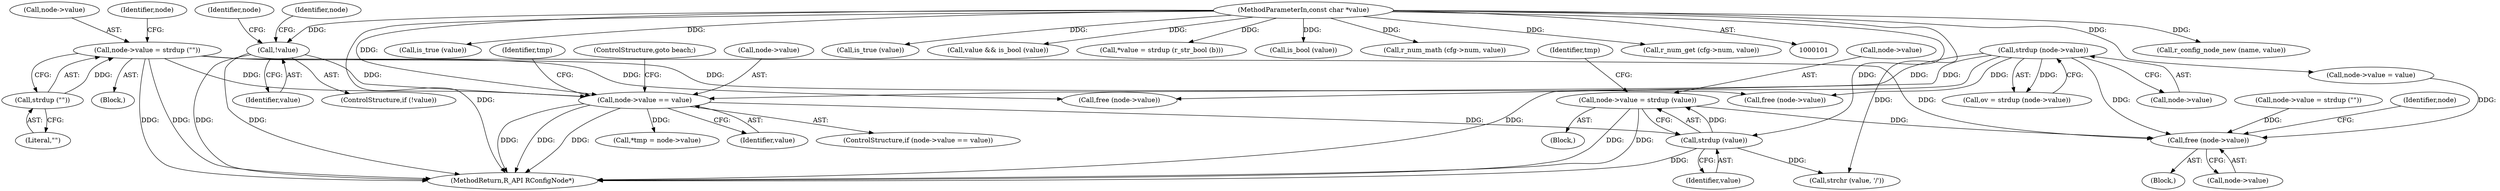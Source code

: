 digraph "0_radare2_f85bc674b2a2256a364fe796351bc1971e106005@API" {
"1000254" [label="(Call,node->value = strdup (value))"];
"1000258" [label="(Call,strdup (value))"];
"1000241" [label="(Call,node->value == value)"];
"1000171" [label="(Call,node->value = strdup (\"\"))"];
"1000175" [label="(Call,strdup (\"\"))"];
"1000156" [label="(Call,strdup (node->value))"];
"1000220" [label="(Call,!value)"];
"1000104" [label="(MethodParameterIn,const char *value)"];
"1000404" [label="(Call,free (node->value))"];
"1000221" [label="(Identifier,value)"];
"1000172" [label="(Call,node->value)"];
"1000317" [label="(Call,r_config_node_new (name, value))"];
"1000187" [label="(Call,is_true (value))"];
"1000339" [label="(Call,is_true (value))"];
"1000212" [label="(Call,node->value = value)"];
"1000175" [label="(Call,strdup (\"\"))"];
"1000227" [label="(Call,node->value = strdup (\"\"))"];
"1000255" [label="(Call,node->value)"];
"1000324" [label="(Call,value && is_bool (value))"];
"1000422" [label="(MethodReturn,R_API RConfigNode*)"];
"1000200" [label="(Call,*value = strdup (r_str_bool (b)))"];
"1000410" [label="(Identifier,node)"];
"1000404" [label="(Call,free (node->value))"];
"1000219" [label="(ControlStructure,if (!value))"];
"1000156" [label="(Call,strdup (node->value))"];
"1000326" [label="(Call,is_bool (value))"];
"1000240" [label="(ControlStructure,if (node->value == value))"];
"1000261" [label="(Identifier,tmp)"];
"1000171" [label="(Call,node->value = strdup (\"\"))"];
"1000104" [label="(MethodParameterIn,const char *value)"];
"1000254" [label="(Call,node->value = strdup (value))"];
"1000241" [label="(Call,node->value == value)"];
"1000287" [label="(Call,r_num_math (cfg->num, value))"];
"1000259" [label="(Identifier,value)"];
"1000242" [label="(Call,node->value)"];
"1000208" [label="(Call,free (node->value))"];
"1000405" [label="(Call,node->value)"];
"1000239" [label="(Block,)"];
"1000223" [label="(Call,free (node->value))"];
"1000250" [label="(Identifier,tmp)"];
"1000247" [label="(ControlStructure,goto beach;)"];
"1000245" [label="(Identifier,value)"];
"1000393" [label="(Block,)"];
"1000268" [label="(Call,strchr (value, '/'))"];
"1000166" [label="(Block,)"];
"1000276" [label="(Call,r_num_get (cfg->num, value))"];
"1000157" [label="(Call,node->value)"];
"1000176" [label="(Literal,\"\")"];
"1000258" [label="(Call,strdup (value))"];
"1000180" [label="(Identifier,node)"];
"1000220" [label="(Call,!value)"];
"1000249" [label="(Call,*tmp = node->value)"];
"1000154" [label="(Call,ov = strdup (node->value))"];
"1000225" [label="(Identifier,node)"];
"1000243" [label="(Identifier,node)"];
"1000254" -> "1000239"  [label="AST: "];
"1000254" -> "1000258"  [label="CFG: "];
"1000255" -> "1000254"  [label="AST: "];
"1000258" -> "1000254"  [label="AST: "];
"1000261" -> "1000254"  [label="CFG: "];
"1000254" -> "1000422"  [label="DDG: "];
"1000254" -> "1000422"  [label="DDG: "];
"1000258" -> "1000254"  [label="DDG: "];
"1000254" -> "1000404"  [label="DDG: "];
"1000258" -> "1000259"  [label="CFG: "];
"1000259" -> "1000258"  [label="AST: "];
"1000258" -> "1000422"  [label="DDG: "];
"1000241" -> "1000258"  [label="DDG: "];
"1000104" -> "1000258"  [label="DDG: "];
"1000258" -> "1000268"  [label="DDG: "];
"1000241" -> "1000240"  [label="AST: "];
"1000241" -> "1000245"  [label="CFG: "];
"1000242" -> "1000241"  [label="AST: "];
"1000245" -> "1000241"  [label="AST: "];
"1000247" -> "1000241"  [label="CFG: "];
"1000250" -> "1000241"  [label="CFG: "];
"1000241" -> "1000422"  [label="DDG: "];
"1000241" -> "1000422"  [label="DDG: "];
"1000241" -> "1000422"  [label="DDG: "];
"1000171" -> "1000241"  [label="DDG: "];
"1000156" -> "1000241"  [label="DDG: "];
"1000220" -> "1000241"  [label="DDG: "];
"1000104" -> "1000241"  [label="DDG: "];
"1000241" -> "1000249"  [label="DDG: "];
"1000171" -> "1000166"  [label="AST: "];
"1000171" -> "1000175"  [label="CFG: "];
"1000172" -> "1000171"  [label="AST: "];
"1000175" -> "1000171"  [label="AST: "];
"1000180" -> "1000171"  [label="CFG: "];
"1000171" -> "1000422"  [label="DDG: "];
"1000171" -> "1000422"  [label="DDG: "];
"1000175" -> "1000171"  [label="DDG: "];
"1000171" -> "1000208"  [label="DDG: "];
"1000171" -> "1000223"  [label="DDG: "];
"1000171" -> "1000404"  [label="DDG: "];
"1000175" -> "1000176"  [label="CFG: "];
"1000176" -> "1000175"  [label="AST: "];
"1000156" -> "1000154"  [label="AST: "];
"1000156" -> "1000157"  [label="CFG: "];
"1000157" -> "1000156"  [label="AST: "];
"1000154" -> "1000156"  [label="CFG: "];
"1000156" -> "1000422"  [label="DDG: "];
"1000156" -> "1000154"  [label="DDG: "];
"1000156" -> "1000208"  [label="DDG: "];
"1000156" -> "1000223"  [label="DDG: "];
"1000156" -> "1000404"  [label="DDG: "];
"1000220" -> "1000219"  [label="AST: "];
"1000220" -> "1000221"  [label="CFG: "];
"1000221" -> "1000220"  [label="AST: "];
"1000225" -> "1000220"  [label="CFG: "];
"1000243" -> "1000220"  [label="CFG: "];
"1000220" -> "1000422"  [label="DDG: "];
"1000220" -> "1000422"  [label="DDG: "];
"1000104" -> "1000220"  [label="DDG: "];
"1000104" -> "1000101"  [label="AST: "];
"1000104" -> "1000422"  [label="DDG: "];
"1000104" -> "1000187"  [label="DDG: "];
"1000104" -> "1000200"  [label="DDG: "];
"1000104" -> "1000212"  [label="DDG: "];
"1000104" -> "1000268"  [label="DDG: "];
"1000104" -> "1000276"  [label="DDG: "];
"1000104" -> "1000287"  [label="DDG: "];
"1000104" -> "1000317"  [label="DDG: "];
"1000104" -> "1000324"  [label="DDG: "];
"1000104" -> "1000326"  [label="DDG: "];
"1000104" -> "1000339"  [label="DDG: "];
"1000404" -> "1000393"  [label="AST: "];
"1000404" -> "1000405"  [label="CFG: "];
"1000405" -> "1000404"  [label="AST: "];
"1000410" -> "1000404"  [label="CFG: "];
"1000227" -> "1000404"  [label="DDG: "];
"1000212" -> "1000404"  [label="DDG: "];
}
